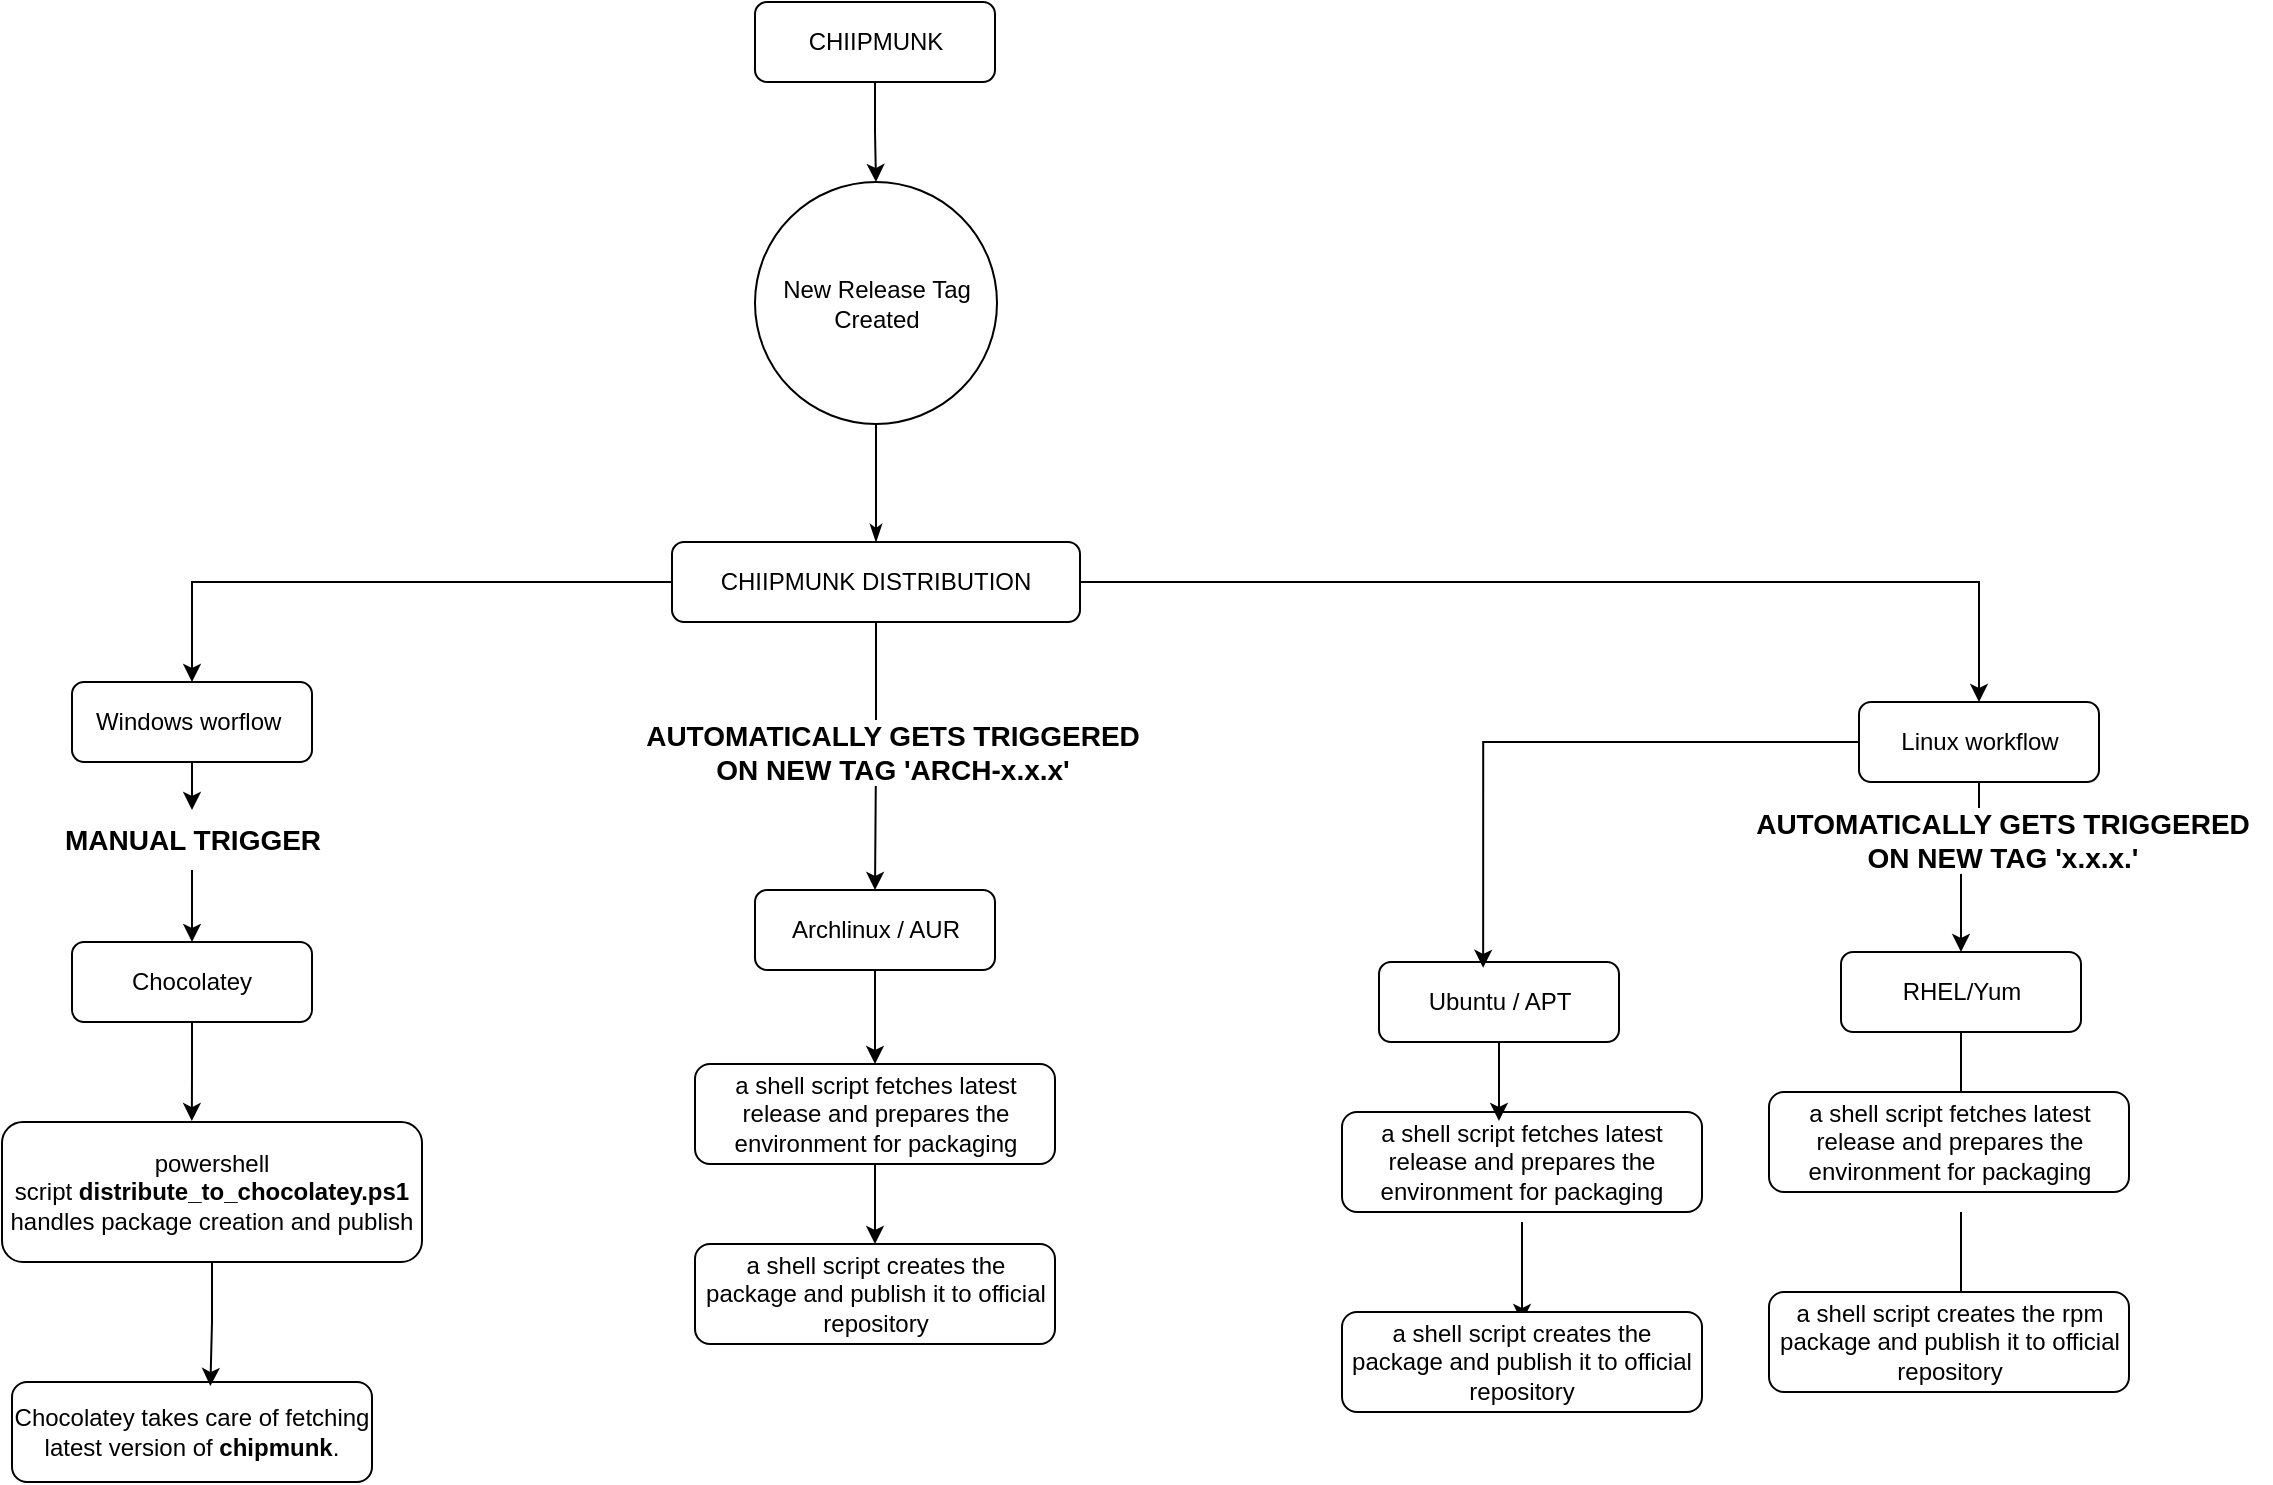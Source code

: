 <mxfile version="22.1.17" type="device">
  <diagram id="C5RBs43oDa-KdzZeNtuy" name="Page-1">
    <mxGraphModel dx="1235" dy="655" grid="1" gridSize="10" guides="1" tooltips="1" connect="1" arrows="1" fold="1" page="1" pageScale="1" pageWidth="827" pageHeight="1169" math="0" shadow="0">
      <root>
        <mxCell id="WIyWlLk6GJQsqaUBKTNV-0" />
        <mxCell id="WIyWlLk6GJQsqaUBKTNV-1" parent="WIyWlLk6GJQsqaUBKTNV-0" />
        <mxCell id="NVemf6xpcmu2RJ6jCJgR-0" style="edgeStyle=orthogonalEdgeStyle;rounded=0;orthogonalLoop=1;jettySize=auto;html=1;entryX=0.5;entryY=0;entryDx=0;entryDy=0;" edge="1" parent="WIyWlLk6GJQsqaUBKTNV-1" source="NVemf6xpcmu2RJ6jCJgR-1" target="NVemf6xpcmu2RJ6jCJgR-3">
          <mxGeometry relative="1" as="geometry" />
        </mxCell>
        <mxCell id="NVemf6xpcmu2RJ6jCJgR-1" value="CHIIPMUNK" style="rounded=1;whiteSpace=wrap;html=1;fontSize=12;glass=0;strokeWidth=1;shadow=0;" vertex="1" parent="WIyWlLk6GJQsqaUBKTNV-1">
          <mxGeometry x="736.5" y="340" width="120" height="40" as="geometry" />
        </mxCell>
        <mxCell id="NVemf6xpcmu2RJ6jCJgR-2" style="edgeStyle=orthogonalEdgeStyle;rounded=0;orthogonalLoop=1;jettySize=auto;html=1;endArrow=classicThin;endFill=1;" edge="1" parent="WIyWlLk6GJQsqaUBKTNV-1" source="NVemf6xpcmu2RJ6jCJgR-3" target="NVemf6xpcmu2RJ6jCJgR-7">
          <mxGeometry relative="1" as="geometry" />
        </mxCell>
        <mxCell id="NVemf6xpcmu2RJ6jCJgR-3" value="New Release Tag Created" style="ellipse;whiteSpace=wrap;html=1;aspect=fixed;" vertex="1" parent="WIyWlLk6GJQsqaUBKTNV-1">
          <mxGeometry x="736.5" y="430" width="121" height="121" as="geometry" />
        </mxCell>
        <mxCell id="NVemf6xpcmu2RJ6jCJgR-4" style="edgeStyle=orthogonalEdgeStyle;rounded=0;orthogonalLoop=1;jettySize=auto;html=1;entryX=0.5;entryY=0;entryDx=0;entryDy=0;" edge="1" parent="WIyWlLk6GJQsqaUBKTNV-1" source="NVemf6xpcmu2RJ6jCJgR-7" target="NVemf6xpcmu2RJ6jCJgR-9">
          <mxGeometry relative="1" as="geometry" />
        </mxCell>
        <mxCell id="NVemf6xpcmu2RJ6jCJgR-5" style="edgeStyle=orthogonalEdgeStyle;rounded=0;orthogonalLoop=1;jettySize=auto;html=1;entryX=0.5;entryY=0;entryDx=0;entryDy=0;" edge="1" parent="WIyWlLk6GJQsqaUBKTNV-1" source="NVemf6xpcmu2RJ6jCJgR-7" target="NVemf6xpcmu2RJ6jCJgR-17">
          <mxGeometry relative="1" as="geometry" />
        </mxCell>
        <mxCell id="NVemf6xpcmu2RJ6jCJgR-48" style="edgeStyle=orthogonalEdgeStyle;rounded=0;orthogonalLoop=1;jettySize=auto;html=1;exitX=0.5;exitY=1;exitDx=0;exitDy=0;" edge="1" parent="WIyWlLk6GJQsqaUBKTNV-1" source="NVemf6xpcmu2RJ6jCJgR-7" target="NVemf6xpcmu2RJ6jCJgR-42">
          <mxGeometry relative="1" as="geometry" />
        </mxCell>
        <mxCell id="NVemf6xpcmu2RJ6jCJgR-7" value="CHIIPMUNK DISTRIBUTION" style="rounded=1;whiteSpace=wrap;html=1;fontSize=12;glass=0;strokeWidth=1;shadow=0;" vertex="1" parent="WIyWlLk6GJQsqaUBKTNV-1">
          <mxGeometry x="695" y="610" width="204" height="40" as="geometry" />
        </mxCell>
        <mxCell id="NVemf6xpcmu2RJ6jCJgR-8" style="edgeStyle=orthogonalEdgeStyle;rounded=0;orthogonalLoop=1;jettySize=auto;html=1;entryX=0.5;entryY=0;entryDx=0;entryDy=0;" edge="1" parent="WIyWlLk6GJQsqaUBKTNV-1" source="NVemf6xpcmu2RJ6jCJgR-38" target="NVemf6xpcmu2RJ6jCJgR-14">
          <mxGeometry relative="1" as="geometry" />
        </mxCell>
        <mxCell id="NVemf6xpcmu2RJ6jCJgR-9" value="Windows worflow&amp;nbsp;" style="rounded=1;whiteSpace=wrap;html=1;fontSize=12;glass=0;strokeWidth=1;shadow=0;" vertex="1" parent="WIyWlLk6GJQsqaUBKTNV-1">
          <mxGeometry x="395" y="680" width="120" height="40" as="geometry" />
        </mxCell>
        <mxCell id="NVemf6xpcmu2RJ6jCJgR-11" value="Ubuntu / APT" style="rounded=1;whiteSpace=wrap;html=1;fontSize=12;glass=0;strokeWidth=1;shadow=0;" vertex="1" parent="WIyWlLk6GJQsqaUBKTNV-1">
          <mxGeometry x="1048.5" y="820" width="120" height="40" as="geometry" />
        </mxCell>
        <mxCell id="NVemf6xpcmu2RJ6jCJgR-14" value="Chocolatey" style="rounded=1;whiteSpace=wrap;html=1;fontSize=12;glass=0;strokeWidth=1;shadow=0;" vertex="1" parent="WIyWlLk6GJQsqaUBKTNV-1">
          <mxGeometry x="395" y="810" width="120" height="40" as="geometry" />
        </mxCell>
        <mxCell id="NVemf6xpcmu2RJ6jCJgR-16" style="edgeStyle=orthogonalEdgeStyle;rounded=0;orthogonalLoop=1;jettySize=auto;html=1;entryX=0.5;entryY=0;entryDx=0;entryDy=0;" edge="1" parent="WIyWlLk6GJQsqaUBKTNV-1" source="NVemf6xpcmu2RJ6jCJgR-17" target="NVemf6xpcmu2RJ6jCJgR-23">
          <mxGeometry relative="1" as="geometry" />
        </mxCell>
        <mxCell id="NVemf6xpcmu2RJ6jCJgR-17" value="Linux workflow" style="rounded=1;whiteSpace=wrap;html=1;fontSize=12;glass=0;strokeWidth=1;shadow=0;" vertex="1" parent="WIyWlLk6GJQsqaUBKTNV-1">
          <mxGeometry x="1288.5" y="690" width="120" height="40" as="geometry" />
        </mxCell>
        <mxCell id="NVemf6xpcmu2RJ6jCJgR-18" style="edgeStyle=orthogonalEdgeStyle;rounded=0;orthogonalLoop=1;jettySize=auto;html=1;entryX=0.434;entryY=0.073;entryDx=0;entryDy=0;entryPerimeter=0;" edge="1" parent="WIyWlLk6GJQsqaUBKTNV-1" source="NVemf6xpcmu2RJ6jCJgR-17" target="NVemf6xpcmu2RJ6jCJgR-11">
          <mxGeometry relative="1" as="geometry" />
        </mxCell>
        <mxCell id="NVemf6xpcmu2RJ6jCJgR-19" value="&lt;font style=&quot;font-size: 12px;&quot;&gt;powershell script&amp;nbsp;&lt;b style=&quot;&quot;&gt;distribute_to_chocolatey.ps1&lt;/b&gt;&lt;br style=&quot;&quot;&gt;handles package creation and publish&lt;/font&gt;" style="rounded=1;whiteSpace=wrap;html=1;fontSize=12;glass=0;strokeWidth=1;shadow=0;verticalAlign=middle;" vertex="1" parent="WIyWlLk6GJQsqaUBKTNV-1">
          <mxGeometry x="360" y="900" width="210" height="70" as="geometry" />
        </mxCell>
        <mxCell id="NVemf6xpcmu2RJ6jCJgR-20" value="Chocolatey takes care of fetching latest version of &lt;b&gt;chipmunk&lt;/b&gt;." style="rounded=1;whiteSpace=wrap;html=1;fontSize=12;glass=0;strokeWidth=1;shadow=0;verticalAlign=middle;" vertex="1" parent="WIyWlLk6GJQsqaUBKTNV-1">
          <mxGeometry x="365" y="1030" width="180" height="50" as="geometry" />
        </mxCell>
        <mxCell id="NVemf6xpcmu2RJ6jCJgR-21" value="&lt;div style=&quot;color: rgb(204, 204, 204); background-color: rgb(31, 31, 31); font-family: Consolas, &amp;quot;Courier New&amp;quot;, monospace; line-height: 19px; font-size: 8px;&quot;&gt;&lt;div style=&quot;line-height: 19px;&quot;&gt;&lt;br&gt;&lt;/div&gt;&lt;/div&gt;" style="text;html=1;align=center;verticalAlign=middle;resizable=0;points=[];autosize=1;strokeColor=none;fillColor=none;" vertex="1" parent="WIyWlLk6GJQsqaUBKTNV-1">
          <mxGeometry x="495" y="600" width="20" height="30" as="geometry" />
        </mxCell>
        <mxCell id="NVemf6xpcmu2RJ6jCJgR-22" style="edgeStyle=orthogonalEdgeStyle;rounded=0;orthogonalLoop=1;jettySize=auto;html=1;entryX=0.5;entryY=0;entryDx=0;entryDy=0;" edge="1" parent="WIyWlLk6GJQsqaUBKTNV-1" source="NVemf6xpcmu2RJ6jCJgR-23">
          <mxGeometry relative="1" as="geometry">
            <mxPoint x="1339.5" y="895" as="targetPoint" />
          </mxGeometry>
        </mxCell>
        <mxCell id="NVemf6xpcmu2RJ6jCJgR-23" value="RHEL/Yum" style="rounded=1;whiteSpace=wrap;html=1;fontSize=12;glass=0;strokeWidth=1;shadow=0;" vertex="1" parent="WIyWlLk6GJQsqaUBKTNV-1">
          <mxGeometry x="1279.5" y="815" width="120" height="40" as="geometry" />
        </mxCell>
        <mxCell id="NVemf6xpcmu2RJ6jCJgR-24" style="edgeStyle=orthogonalEdgeStyle;rounded=0;orthogonalLoop=1;jettySize=auto;html=1;entryX=0.5;entryY=0;entryDx=0;entryDy=0;" edge="1" parent="WIyWlLk6GJQsqaUBKTNV-1">
          <mxGeometry relative="1" as="geometry">
            <mxPoint x="1339.5" y="945" as="sourcePoint" />
            <mxPoint x="1339.5" y="995" as="targetPoint" />
          </mxGeometry>
        </mxCell>
        <mxCell id="NVemf6xpcmu2RJ6jCJgR-25" value="a shell script fetches latest release and prepares the environment for packaging" style="rounded=1;whiteSpace=wrap;html=1;fontSize=12;glass=0;strokeWidth=1;shadow=0;verticalAlign=middle;" vertex="1" parent="WIyWlLk6GJQsqaUBKTNV-1">
          <mxGeometry x="1243.5" y="885" width="180" height="50" as="geometry" />
        </mxCell>
        <mxCell id="NVemf6xpcmu2RJ6jCJgR-26" value="a shell script creates the rpm package and publish it to official repository" style="rounded=1;whiteSpace=wrap;html=1;fontSize=12;glass=0;strokeWidth=1;shadow=0;verticalAlign=middle;" vertex="1" parent="WIyWlLk6GJQsqaUBKTNV-1">
          <mxGeometry x="1243.5" y="985" width="180" height="50" as="geometry" />
        </mxCell>
        <mxCell id="NVemf6xpcmu2RJ6jCJgR-27" style="edgeStyle=orthogonalEdgeStyle;rounded=0;orthogonalLoop=1;jettySize=auto;html=1;entryX=0.5;entryY=0;entryDx=0;entryDy=0;" edge="1" parent="WIyWlLk6GJQsqaUBKTNV-1">
          <mxGeometry relative="1" as="geometry">
            <mxPoint x="1120" y="950.0" as="sourcePoint" />
            <mxPoint x="1120" y="1000.0" as="targetPoint" />
          </mxGeometry>
        </mxCell>
        <mxCell id="NVemf6xpcmu2RJ6jCJgR-28" value="a shell script fetches latest release and prepares the environment for packaging" style="rounded=1;whiteSpace=wrap;html=1;fontSize=12;glass=0;strokeWidth=1;shadow=0;verticalAlign=middle;" vertex="1" parent="WIyWlLk6GJQsqaUBKTNV-1">
          <mxGeometry x="1030" y="895" width="180" height="50" as="geometry" />
        </mxCell>
        <mxCell id="NVemf6xpcmu2RJ6jCJgR-29" value="a shell script creates the package and publish it to official repository" style="rounded=1;whiteSpace=wrap;html=1;fontSize=12;glass=0;strokeWidth=1;shadow=0;verticalAlign=middle;" vertex="1" parent="WIyWlLk6GJQsqaUBKTNV-1">
          <mxGeometry x="1030" y="995" width="180" height="50" as="geometry" />
        </mxCell>
        <mxCell id="NVemf6xpcmu2RJ6jCJgR-33" value="&lt;div style=&quot;color: rgb(204, 204, 204); background-color: rgb(31, 31, 31); font-family: Consolas, &amp;quot;Courier New&amp;quot;, monospace; line-height: 19px; font-size: 8px;&quot;&gt;&lt;div style=&quot;line-height: 19px;&quot;&gt;&lt;br&gt;&lt;/div&gt;&lt;/div&gt;" style="text;html=1;align=center;verticalAlign=middle;resizable=0;points=[];autosize=1;strokeColor=none;fillColor=none;" vertex="1" parent="WIyWlLk6GJQsqaUBKTNV-1">
          <mxGeometry x="1001" y="600" width="20" height="30" as="geometry" />
        </mxCell>
        <mxCell id="NVemf6xpcmu2RJ6jCJgR-34" value="&lt;div style=&quot;color: rgb(204, 204, 204); background-color: rgb(31, 31, 31); font-family: Consolas, &amp;quot;Courier New&amp;quot;, monospace; line-height: 19px; font-size: 8px;&quot;&gt;&lt;div style=&quot;line-height: 19px;&quot;&gt;&lt;br&gt;&lt;/div&gt;&lt;/div&gt;" style="text;html=1;align=center;verticalAlign=middle;resizable=0;points=[];autosize=1;strokeColor=none;fillColor=none;" vertex="1" parent="WIyWlLk6GJQsqaUBKTNV-1">
          <mxGeometry x="830" y="660" width="20" height="30" as="geometry" />
        </mxCell>
        <mxCell id="NVemf6xpcmu2RJ6jCJgR-35" style="edgeStyle=orthogonalEdgeStyle;rounded=0;orthogonalLoop=1;jettySize=auto;html=1;entryX=0.436;entryY=-0.01;entryDx=0;entryDy=0;entryPerimeter=0;" edge="1" parent="WIyWlLk6GJQsqaUBKTNV-1" source="NVemf6xpcmu2RJ6jCJgR-11">
          <mxGeometry relative="1" as="geometry">
            <mxPoint x="1108.48" y="899.5" as="targetPoint" />
          </mxGeometry>
        </mxCell>
        <mxCell id="NVemf6xpcmu2RJ6jCJgR-36" value="&lt;b style=&quot;font-size: 14px;&quot;&gt;AUTOMATICALLY GETS TRIGGERED&lt;br style=&quot;font-size: 14px;&quot;&gt;ON NEW TAG &#39;x.x.x.&#39;&lt;br style=&quot;font-size: 14px;&quot;&gt;&lt;/b&gt;" style="text;html=1;align=center;verticalAlign=middle;resizable=0;points=[];autosize=1;strokeColor=none;fillColor=none;fontSize=14;labelBackgroundColor=default;" vertex="1" parent="WIyWlLk6GJQsqaUBKTNV-1">
          <mxGeometry x="1224.5" y="734" width="270" height="50" as="geometry" />
        </mxCell>
        <mxCell id="NVemf6xpcmu2RJ6jCJgR-37" value="" style="edgeStyle=orthogonalEdgeStyle;rounded=0;orthogonalLoop=1;jettySize=auto;html=1;entryX=0.5;entryY=0;entryDx=0;entryDy=0;" edge="1" parent="WIyWlLk6GJQsqaUBKTNV-1" source="NVemf6xpcmu2RJ6jCJgR-9" target="NVemf6xpcmu2RJ6jCJgR-38">
          <mxGeometry relative="1" as="geometry">
            <mxPoint x="455" y="695" as="sourcePoint" />
            <mxPoint x="455" y="810" as="targetPoint" />
          </mxGeometry>
        </mxCell>
        <mxCell id="NVemf6xpcmu2RJ6jCJgR-38" value="&lt;b style=&quot;font-size: 14px;&quot;&gt;MANUAL TRIGGER&lt;/b&gt;" style="text;html=1;align=center;verticalAlign=middle;resizable=0;points=[];autosize=1;strokeColor=none;fillColor=none;fontSize=14;labelBackgroundColor=default;" vertex="1" parent="WIyWlLk6GJQsqaUBKTNV-1">
          <mxGeometry x="380" y="744" width="150" height="30" as="geometry" />
        </mxCell>
        <mxCell id="NVemf6xpcmu2RJ6jCJgR-39" style="edgeStyle=orthogonalEdgeStyle;rounded=0;orthogonalLoop=1;jettySize=auto;html=1;entryX=0.452;entryY=-0.007;entryDx=0;entryDy=0;entryPerimeter=0;" edge="1" parent="WIyWlLk6GJQsqaUBKTNV-1" source="NVemf6xpcmu2RJ6jCJgR-14" target="NVemf6xpcmu2RJ6jCJgR-19">
          <mxGeometry relative="1" as="geometry" />
        </mxCell>
        <mxCell id="NVemf6xpcmu2RJ6jCJgR-40" style="edgeStyle=orthogonalEdgeStyle;rounded=0;orthogonalLoop=1;jettySize=auto;html=1;entryX=0.551;entryY=0.04;entryDx=0;entryDy=0;entryPerimeter=0;" edge="1" parent="WIyWlLk6GJQsqaUBKTNV-1" source="NVemf6xpcmu2RJ6jCJgR-19" target="NVemf6xpcmu2RJ6jCJgR-20">
          <mxGeometry relative="1" as="geometry" />
        </mxCell>
        <mxCell id="NVemf6xpcmu2RJ6jCJgR-41" style="edgeStyle=orthogonalEdgeStyle;rounded=0;orthogonalLoop=1;jettySize=auto;html=1;entryX=0.5;entryY=0;entryDx=0;entryDy=0;" edge="1" parent="WIyWlLk6GJQsqaUBKTNV-1" source="NVemf6xpcmu2RJ6jCJgR-42" target="NVemf6xpcmu2RJ6jCJgR-44">
          <mxGeometry relative="1" as="geometry">
            <mxPoint x="796.5" y="785" as="sourcePoint" />
          </mxGeometry>
        </mxCell>
        <mxCell id="NVemf6xpcmu2RJ6jCJgR-43" style="edgeStyle=orthogonalEdgeStyle;rounded=0;orthogonalLoop=1;jettySize=auto;html=1;entryX=0.5;entryY=0;entryDx=0;entryDy=0;" edge="1" parent="WIyWlLk6GJQsqaUBKTNV-1" source="NVemf6xpcmu2RJ6jCJgR-44" target="NVemf6xpcmu2RJ6jCJgR-45">
          <mxGeometry relative="1" as="geometry" />
        </mxCell>
        <mxCell id="NVemf6xpcmu2RJ6jCJgR-44" value="a shell script fetches latest release and prepares the environment for packaging" style="rounded=1;whiteSpace=wrap;html=1;fontSize=12;glass=0;strokeWidth=1;shadow=0;verticalAlign=middle;" vertex="1" parent="WIyWlLk6GJQsqaUBKTNV-1">
          <mxGeometry x="706.5" y="871" width="180" height="50" as="geometry" />
        </mxCell>
        <mxCell id="NVemf6xpcmu2RJ6jCJgR-45" value="a shell script creates the package and publish it to official repository" style="rounded=1;whiteSpace=wrap;html=1;fontSize=12;glass=0;strokeWidth=1;shadow=0;verticalAlign=middle;" vertex="1" parent="WIyWlLk6GJQsqaUBKTNV-1">
          <mxGeometry x="706.5" y="961" width="180" height="50" as="geometry" />
        </mxCell>
        <mxCell id="NVemf6xpcmu2RJ6jCJgR-46" value="" style="edgeStyle=orthogonalEdgeStyle;rounded=0;orthogonalLoop=1;jettySize=auto;html=1;entryX=0.5;entryY=0;entryDx=0;entryDy=0;" edge="1" parent="WIyWlLk6GJQsqaUBKTNV-1" target="NVemf6xpcmu2RJ6jCJgR-42">
          <mxGeometry relative="1" as="geometry">
            <mxPoint x="796.5" y="785" as="sourcePoint" />
            <mxPoint x="797" y="871" as="targetPoint" />
          </mxGeometry>
        </mxCell>
        <mxCell id="NVemf6xpcmu2RJ6jCJgR-42" value="Archlinux / AUR" style="rounded=1;whiteSpace=wrap;html=1;fontSize=12;glass=0;strokeWidth=1;shadow=0;" vertex="1" parent="WIyWlLk6GJQsqaUBKTNV-1">
          <mxGeometry x="736.5" y="784" width="120" height="40" as="geometry" />
        </mxCell>
        <mxCell id="NVemf6xpcmu2RJ6jCJgR-47" value="&lt;b style=&quot;font-size: 14px;&quot;&gt;AUTOMATICALLY GETS TRIGGERED&lt;br style=&quot;font-size: 14px;&quot;&gt;ON NEW TAG &#39;ARCH-x.x.x&#39;&lt;br style=&quot;font-size: 14px;&quot;&gt;&lt;/b&gt;" style="text;html=1;align=center;verticalAlign=middle;resizable=0;points=[];autosize=1;strokeColor=none;fillColor=none;fontSize=14;labelBackgroundColor=default;" vertex="1" parent="WIyWlLk6GJQsqaUBKTNV-1">
          <mxGeometry x="670" y="690" width="270" height="50" as="geometry" />
        </mxCell>
      </root>
    </mxGraphModel>
  </diagram>
</mxfile>
